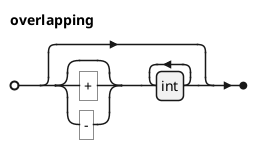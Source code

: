 {
  "sha1": "8p20of22nmoj5gf0nreetuhktciww51",
  "insertion": {
    "when": "2024-05-30T20:48:21.482Z",
    "url": "https://en.wikipedia.org/wiki/Extended_Backus%E2%80%93Naur_form",
    "user": "plantuml@gmail.com"
  }
}
@startebnf
overlapping = [[ '+'|'-' ], {int}-];
@endebnf
